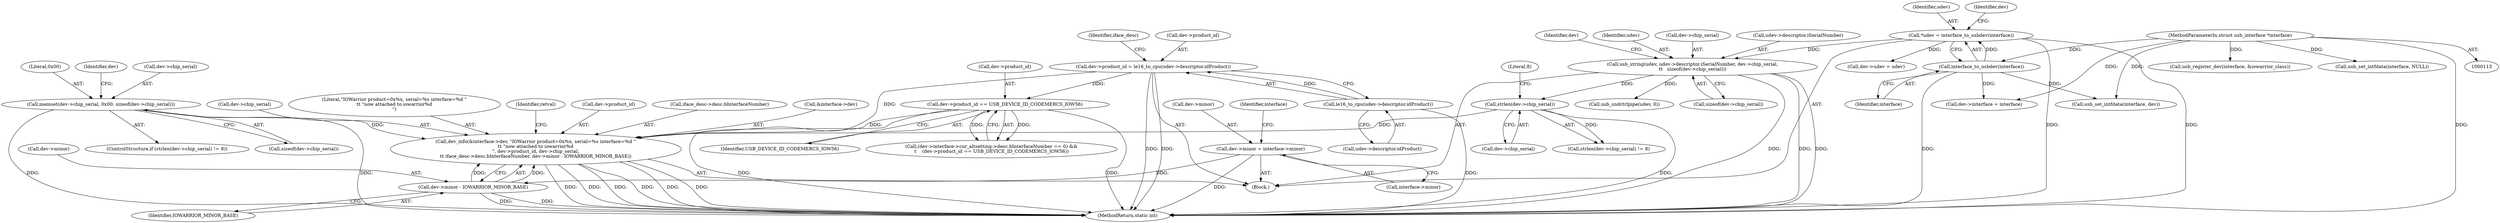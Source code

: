 digraph "0_linux_4ec0ef3a82125efc36173062a50624550a900ae0@pointer" {
"1000510" [label="(Call,dev_info(&interface->dev, \"IOWarrior product=0x%x, serial=%s interface=%d \"\n\t\t \"now attached to iowarrior%d\n\", dev->product_id, dev->chip_serial,\n\t\t iface_desc->desc.bInterfaceNumber, dev->minor - IOWARRIOR_MINOR_BASE))"];
"1000303" [label="(Call,dev->product_id == USB_DEVICE_ID_CODEMERCS_IOW56)"];
"1000212" [label="(Call,dev->product_id = le16_to_cpu(udev->descriptor.idProduct))"];
"1000216" [label="(Call,le16_to_cpu(udev->descriptor.idProduct))"];
"1000435" [label="(Call,strlen(dev->chip_serial))"];
"1000419" [label="(Call,usb_string(udev, udev->descriptor.iSerialNumber, dev->chip_serial,\n\t\t   sizeof(dev->chip_serial)))"];
"1000118" [label="(Call,*udev = interface_to_usbdev(interface))"];
"1000120" [label="(Call,interface_to_usbdev(interface))"];
"1000114" [label="(MethodParameterIn,struct usb_interface *interface)"];
"1000440" [label="(Call,memset(dev->chip_serial, 0x00, sizeof(dev->chip_serial)))"];
"1000527" [label="(Call,dev->minor - IOWARRIOR_MINOR_BASE)"];
"1000503" [label="(Call,dev->minor = interface->minor)"];
"1000531" [label="(Identifier,IOWARRIOR_MINOR_BASE)"];
"1000226" [label="(Identifier,iface_desc)"];
"1000503" [label="(Call,dev->minor = interface->minor)"];
"1000510" [label="(Call,dev_info(&interface->dev, \"IOWarrior product=0x%x, serial=%s interface=%d \"\n\t\t \"now attached to iowarrior%d\n\", dev->product_id, dev->chip_serial,\n\t\t iface_desc->desc.bInterfaceNumber, dev->minor - IOWARRIOR_MINOR_BASE))"];
"1000119" [label="(Identifier,udev)"];
"1000445" [label="(Call,sizeof(dev->chip_serial))"];
"1000516" [label="(Call,dev->product_id)"];
"1000539" [label="(MethodReturn,static int)"];
"1000528" [label="(Call,dev->minor)"];
"1000504" [label="(Call,dev->minor)"];
"1000426" [label="(Call,dev->chip_serial)"];
"1000436" [label="(Call,dev->chip_serial)"];
"1000118" [label="(Call,*udev = interface_to_usbdev(interface))"];
"1000527" [label="(Call,dev->minor - IOWARRIOR_MINOR_BASE)"];
"1000440" [label="(Call,memset(dev->chip_serial, 0x00, sizeof(dev->chip_serial)))"];
"1000464" [label="(Call,usb_sndctrlpipe(udev, 0))"];
"1000421" [label="(Call,udev->descriptor.iSerialNumber)"];
"1000216" [label="(Call,le16_to_cpu(udev->descriptor.idProduct))"];
"1000439" [label="(Literal,8)"];
"1000522" [label="(Call,iface_desc->desc.bInterfaceNumber)"];
"1000511" [label="(Call,&interface->dev)"];
"1000513" [label="(Identifier,interface)"];
"1000202" [label="(Call,dev->interface = interface)"];
"1000197" [label="(Call,dev->udev = udev)"];
"1000486" [label="(Call,usb_register_dev(interface, &iowarrior_class))"];
"1000429" [label="(Call,sizeof(dev->chip_serial))"];
"1000433" [label="(ControlStructure,if (strlen(dev->chip_serial) != 8))"];
"1000303" [label="(Call,dev->product_id == USB_DEVICE_ID_CODEMERCS_IOW56)"];
"1000304" [label="(Call,dev->product_id)"];
"1000437" [label="(Identifier,dev)"];
"1000116" [label="(Block,)"];
"1000212" [label="(Call,dev->product_id = le16_to_cpu(udev->descriptor.idProduct))"];
"1000120" [label="(Call,interface_to_usbdev(interface))"];
"1000420" [label="(Identifier,udev)"];
"1000307" [label="(Identifier,USB_DEVICE_ID_CODEMERCS_IOW56)"];
"1000217" [label="(Call,udev->descriptor.idProduct)"];
"1000419" [label="(Call,usb_string(udev, udev->descriptor.iSerialNumber, dev->chip_serial,\n\t\t   sizeof(dev->chip_serial)))"];
"1000114" [label="(MethodParameterIn,struct usb_interface *interface)"];
"1000444" [label="(Literal,0x00)"];
"1000507" [label="(Call,interface->minor)"];
"1000499" [label="(Call,usb_set_intfdata(interface, NULL))"];
"1000434" [label="(Call,strlen(dev->chip_serial) != 8)"];
"1000121" [label="(Identifier,interface)"];
"1000455" [label="(Identifier,dev)"];
"1000519" [label="(Call,dev->chip_serial)"];
"1000435" [label="(Call,strlen(dev->chip_serial))"];
"1000213" [label="(Call,dev->product_id)"];
"1000515" [label="(Literal,\"IOWarrior product=0x%x, serial=%s interface=%d \"\n\t\t \"now attached to iowarrior%d\n\")"];
"1000291" [label="(Call,(dev->interface->cur_altsetting->desc.bInterfaceNumber == 0) &&\n\t    (dev->product_id == USB_DEVICE_ID_CODEMERCS_IOW56))"];
"1000481" [label="(Call,usb_set_intfdata(interface, dev))"];
"1000533" [label="(Identifier,retval)"];
"1000124" [label="(Identifier,dev)"];
"1000441" [label="(Call,dev->chip_serial)"];
"1000510" -> "1000116"  [label="AST: "];
"1000510" -> "1000527"  [label="CFG: "];
"1000511" -> "1000510"  [label="AST: "];
"1000515" -> "1000510"  [label="AST: "];
"1000516" -> "1000510"  [label="AST: "];
"1000519" -> "1000510"  [label="AST: "];
"1000522" -> "1000510"  [label="AST: "];
"1000527" -> "1000510"  [label="AST: "];
"1000533" -> "1000510"  [label="CFG: "];
"1000510" -> "1000539"  [label="DDG: "];
"1000510" -> "1000539"  [label="DDG: "];
"1000510" -> "1000539"  [label="DDG: "];
"1000510" -> "1000539"  [label="DDG: "];
"1000510" -> "1000539"  [label="DDG: "];
"1000510" -> "1000539"  [label="DDG: "];
"1000303" -> "1000510"  [label="DDG: "];
"1000212" -> "1000510"  [label="DDG: "];
"1000435" -> "1000510"  [label="DDG: "];
"1000440" -> "1000510"  [label="DDG: "];
"1000527" -> "1000510"  [label="DDG: "];
"1000527" -> "1000510"  [label="DDG: "];
"1000303" -> "1000291"  [label="AST: "];
"1000303" -> "1000307"  [label="CFG: "];
"1000304" -> "1000303"  [label="AST: "];
"1000307" -> "1000303"  [label="AST: "];
"1000291" -> "1000303"  [label="CFG: "];
"1000303" -> "1000539"  [label="DDG: "];
"1000303" -> "1000539"  [label="DDG: "];
"1000303" -> "1000291"  [label="DDG: "];
"1000303" -> "1000291"  [label="DDG: "];
"1000212" -> "1000303"  [label="DDG: "];
"1000212" -> "1000116"  [label="AST: "];
"1000212" -> "1000216"  [label="CFG: "];
"1000213" -> "1000212"  [label="AST: "];
"1000216" -> "1000212"  [label="AST: "];
"1000226" -> "1000212"  [label="CFG: "];
"1000212" -> "1000539"  [label="DDG: "];
"1000212" -> "1000539"  [label="DDG: "];
"1000216" -> "1000212"  [label="DDG: "];
"1000216" -> "1000217"  [label="CFG: "];
"1000217" -> "1000216"  [label="AST: "];
"1000216" -> "1000539"  [label="DDG: "];
"1000435" -> "1000434"  [label="AST: "];
"1000435" -> "1000436"  [label="CFG: "];
"1000436" -> "1000435"  [label="AST: "];
"1000439" -> "1000435"  [label="CFG: "];
"1000435" -> "1000539"  [label="DDG: "];
"1000435" -> "1000434"  [label="DDG: "];
"1000419" -> "1000435"  [label="DDG: "];
"1000419" -> "1000116"  [label="AST: "];
"1000419" -> "1000429"  [label="CFG: "];
"1000420" -> "1000419"  [label="AST: "];
"1000421" -> "1000419"  [label="AST: "];
"1000426" -> "1000419"  [label="AST: "];
"1000429" -> "1000419"  [label="AST: "];
"1000437" -> "1000419"  [label="CFG: "];
"1000419" -> "1000539"  [label="DDG: "];
"1000419" -> "1000539"  [label="DDG: "];
"1000419" -> "1000539"  [label="DDG: "];
"1000118" -> "1000419"  [label="DDG: "];
"1000419" -> "1000464"  [label="DDG: "];
"1000118" -> "1000116"  [label="AST: "];
"1000118" -> "1000120"  [label="CFG: "];
"1000119" -> "1000118"  [label="AST: "];
"1000120" -> "1000118"  [label="AST: "];
"1000124" -> "1000118"  [label="CFG: "];
"1000118" -> "1000539"  [label="DDG: "];
"1000118" -> "1000539"  [label="DDG: "];
"1000120" -> "1000118"  [label="DDG: "];
"1000118" -> "1000197"  [label="DDG: "];
"1000120" -> "1000121"  [label="CFG: "];
"1000121" -> "1000120"  [label="AST: "];
"1000120" -> "1000539"  [label="DDG: "];
"1000114" -> "1000120"  [label="DDG: "];
"1000120" -> "1000202"  [label="DDG: "];
"1000120" -> "1000481"  [label="DDG: "];
"1000114" -> "1000113"  [label="AST: "];
"1000114" -> "1000539"  [label="DDG: "];
"1000114" -> "1000202"  [label="DDG: "];
"1000114" -> "1000481"  [label="DDG: "];
"1000114" -> "1000486"  [label="DDG: "];
"1000114" -> "1000499"  [label="DDG: "];
"1000440" -> "1000433"  [label="AST: "];
"1000440" -> "1000445"  [label="CFG: "];
"1000441" -> "1000440"  [label="AST: "];
"1000444" -> "1000440"  [label="AST: "];
"1000445" -> "1000440"  [label="AST: "];
"1000455" -> "1000440"  [label="CFG: "];
"1000440" -> "1000539"  [label="DDG: "];
"1000440" -> "1000539"  [label="DDG: "];
"1000527" -> "1000531"  [label="CFG: "];
"1000528" -> "1000527"  [label="AST: "];
"1000531" -> "1000527"  [label="AST: "];
"1000527" -> "1000539"  [label="DDG: "];
"1000527" -> "1000539"  [label="DDG: "];
"1000503" -> "1000527"  [label="DDG: "];
"1000503" -> "1000116"  [label="AST: "];
"1000503" -> "1000507"  [label="CFG: "];
"1000504" -> "1000503"  [label="AST: "];
"1000507" -> "1000503"  [label="AST: "];
"1000513" -> "1000503"  [label="CFG: "];
"1000503" -> "1000539"  [label="DDG: "];
}
